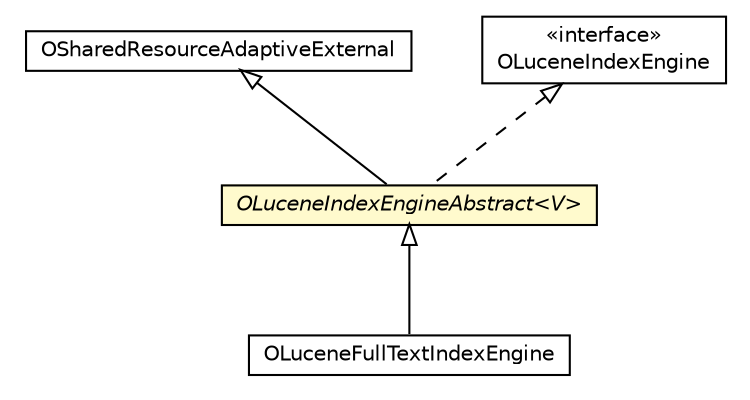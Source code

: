 #!/usr/local/bin/dot
#
# Class diagram 
# Generated by UMLGraph version R5_6-24-gf6e263 (http://www.umlgraph.org/)
#

digraph G {
	edge [fontname="Helvetica",fontsize=10,labelfontname="Helvetica",labelfontsize=10];
	node [fontname="Helvetica",fontsize=10,shape=plaintext];
	nodesep=0.25;
	ranksep=0.5;
	// com.orientechnologies.common.concur.resource.OSharedResourceAdaptiveExternal
	c2391924 [label=<<table title="com.orientechnologies.common.concur.resource.OSharedResourceAdaptiveExternal" border="0" cellborder="1" cellspacing="0" cellpadding="2" port="p" href="../../common/concur/resource/OSharedResourceAdaptiveExternal.html">
		<tr><td><table border="0" cellspacing="0" cellpadding="1">
<tr><td align="center" balign="center"> OSharedResourceAdaptiveExternal </td></tr>
		</table></td></tr>
		</table>>, URL="../../common/concur/resource/OSharedResourceAdaptiveExternal.html", fontname="Helvetica", fontcolor="black", fontsize=10.0];
	// com.orientechnologies.lucene.engine.OLuceneIndexEngineAbstract<V>
	c2393807 [label=<<table title="com.orientechnologies.lucene.engine.OLuceneIndexEngineAbstract" border="0" cellborder="1" cellspacing="0" cellpadding="2" port="p" bgcolor="lemonChiffon" href="./OLuceneIndexEngineAbstract.html">
		<tr><td><table border="0" cellspacing="0" cellpadding="1">
<tr><td align="center" balign="center"><font face="Helvetica-Oblique"> OLuceneIndexEngineAbstract&lt;V&gt; </font></td></tr>
		</table></td></tr>
		</table>>, URL="./OLuceneIndexEngineAbstract.html", fontname="Helvetica", fontcolor="black", fontsize=10.0];
	// com.orientechnologies.lucene.engine.OLuceneFullTextIndexEngine
	c2393808 [label=<<table title="com.orientechnologies.lucene.engine.OLuceneFullTextIndexEngine" border="0" cellborder="1" cellspacing="0" cellpadding="2" port="p" href="./OLuceneFullTextIndexEngine.html">
		<tr><td><table border="0" cellspacing="0" cellpadding="1">
<tr><td align="center" balign="center"> OLuceneFullTextIndexEngine </td></tr>
		</table></td></tr>
		</table>>, URL="./OLuceneFullTextIndexEngine.html", fontname="Helvetica", fontcolor="black", fontsize=10.0];
	// com.orientechnologies.lucene.engine.OLuceneIndexEngine
	c2393810 [label=<<table title="com.orientechnologies.lucene.engine.OLuceneIndexEngine" border="0" cellborder="1" cellspacing="0" cellpadding="2" port="p" href="./OLuceneIndexEngine.html">
		<tr><td><table border="0" cellspacing="0" cellpadding="1">
<tr><td align="center" balign="center"> &#171;interface&#187; </td></tr>
<tr><td align="center" balign="center"> OLuceneIndexEngine </td></tr>
		</table></td></tr>
		</table>>, URL="./OLuceneIndexEngine.html", fontname="Helvetica", fontcolor="black", fontsize=10.0];
	//com.orientechnologies.lucene.engine.OLuceneIndexEngineAbstract<V> extends com.orientechnologies.common.concur.resource.OSharedResourceAdaptiveExternal
	c2391924:p -> c2393807:p [dir=back,arrowtail=empty];
	//com.orientechnologies.lucene.engine.OLuceneIndexEngineAbstract<V> implements com.orientechnologies.lucene.engine.OLuceneIndexEngine
	c2393810:p -> c2393807:p [dir=back,arrowtail=empty,style=dashed];
	//com.orientechnologies.lucene.engine.OLuceneFullTextIndexEngine extends com.orientechnologies.lucene.engine.OLuceneIndexEngineAbstract
	c2393807:p -> c2393808:p [dir=back,arrowtail=empty];
}

